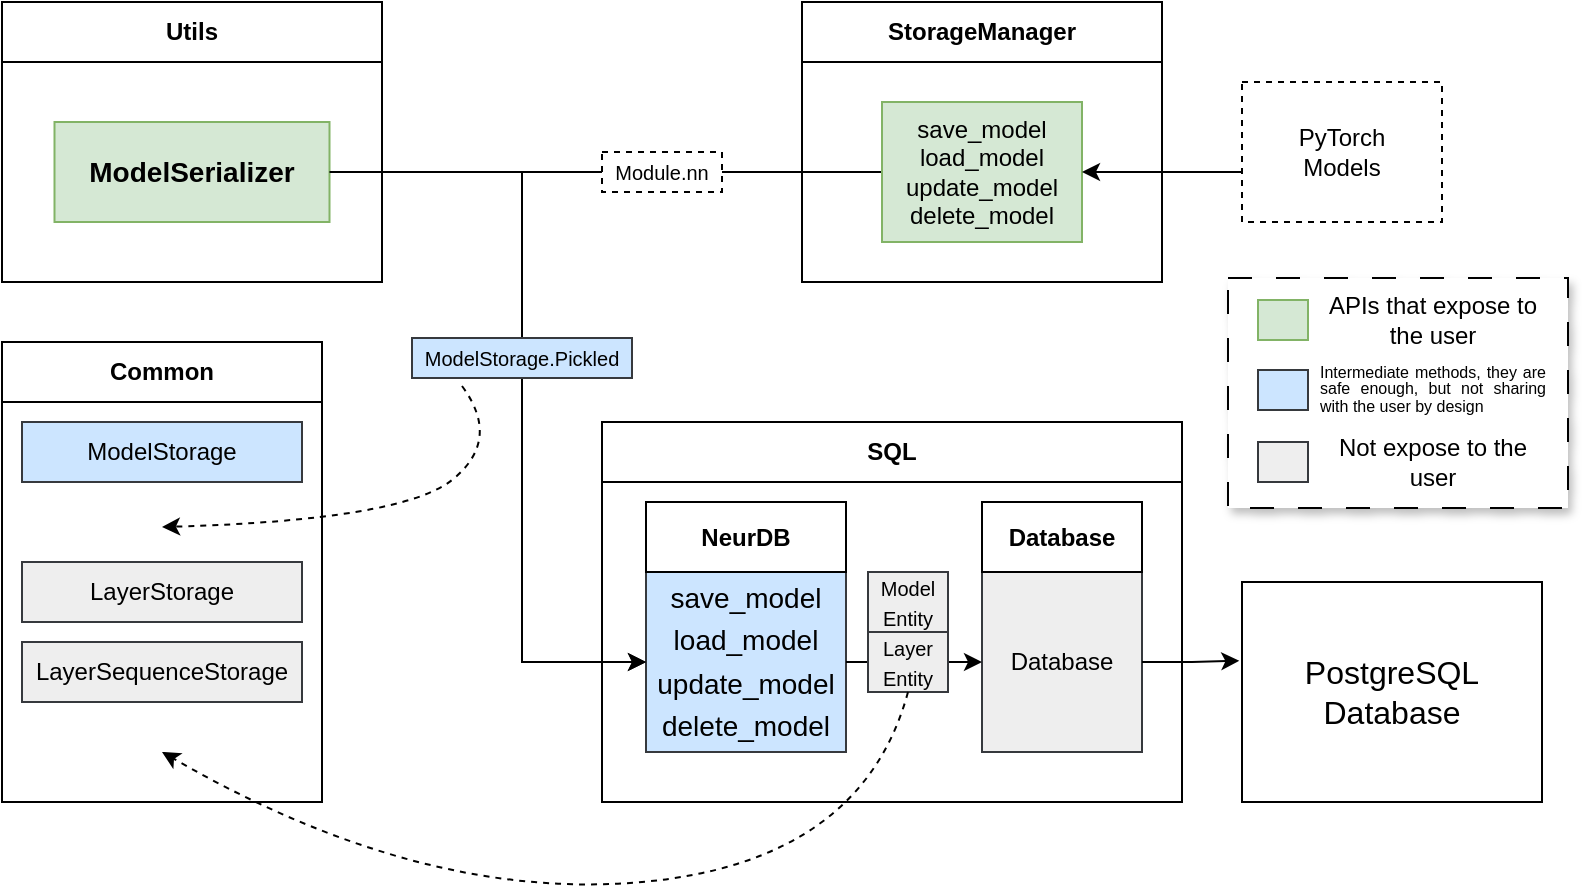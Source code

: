 <mxfile version="24.6.4" type="device">
  <diagram name="Page-1" id="8XE66PTTWrEcFHV8efwZ">
    <mxGraphModel dx="562" dy="1114" grid="1" gridSize="10" guides="1" tooltips="1" connect="1" arrows="1" fold="1" page="1" pageScale="1" pageWidth="850" pageHeight="1100" math="0" shadow="0">
      <root>
        <mxCell id="0" />
        <mxCell id="1" parent="0" />
        <mxCell id="nep_mTBAoV48JmN-1zuL-1" value="&lt;span style=&quot;font-size: 16px;&quot;&gt;&lt;font style=&quot;font-size: 16px;&quot;&gt;PostgreSQL&lt;/font&gt;&lt;/span&gt;&lt;div style=&quot;font-size: 16px;&quot;&gt;&lt;font style=&quot;font-size: 16px;&quot;&gt;Database&lt;/font&gt;&lt;/div&gt;" style="rounded=0;whiteSpace=wrap;html=1;" vertex="1" parent="1">
          <mxGeometry x="650" y="320" width="150" height="110" as="geometry" />
        </mxCell>
        <mxCell id="nep_mTBAoV48JmN-1zuL-14" value="" style="rounded=0;whiteSpace=wrap;html=1;" vertex="1" parent="1">
          <mxGeometry x="430" y="30" width="180" height="140" as="geometry" />
        </mxCell>
        <mxCell id="nep_mTBAoV48JmN-1zuL-15" value="&lt;b&gt;StorageManager&lt;/b&gt;" style="text;html=1;align=center;verticalAlign=middle;whiteSpace=wrap;rounded=0;strokeColor=default;" vertex="1" parent="1">
          <mxGeometry x="430" y="30" width="180" height="30" as="geometry" />
        </mxCell>
        <mxCell id="nep_mTBAoV48JmN-1zuL-16" value="" style="rounded=0;whiteSpace=wrap;html=1;" vertex="1" parent="1">
          <mxGeometry x="30" y="30" width="190" height="140" as="geometry" />
        </mxCell>
        <mxCell id="nep_mTBAoV48JmN-1zuL-17" value="&lt;b&gt;Utils&lt;/b&gt;" style="text;html=1;align=center;verticalAlign=middle;whiteSpace=wrap;rounded=0;strokeColor=default;" vertex="1" parent="1">
          <mxGeometry x="30" y="30" width="190" height="30" as="geometry" />
        </mxCell>
        <mxCell id="nep_mTBAoV48JmN-1zuL-18" value="&lt;p style=&quot;line-height: 170%;&quot;&gt;&lt;span style=&quot;font-size: 14px;&quot;&gt;&lt;b&gt;ModelSerializer&lt;/b&gt;&lt;/span&gt;&lt;br&gt;&lt;/p&gt;" style="rounded=0;whiteSpace=wrap;html=1;fillColor=#d5e8d4;strokeColor=#82b366;" vertex="1" parent="1">
          <mxGeometry x="56.25" y="90" width="137.5" height="50" as="geometry" />
        </mxCell>
        <mxCell id="nep_mTBAoV48JmN-1zuL-26" value="" style="group" vertex="1" connectable="0" parent="1">
          <mxGeometry x="370" y="240" width="250" height="190" as="geometry" />
        </mxCell>
        <mxCell id="nep_mTBAoV48JmN-1zuL-4" value="" style="rounded=0;whiteSpace=wrap;html=1;container=0;" vertex="1" parent="nep_mTBAoV48JmN-1zuL-26">
          <mxGeometry x="-40" width="290" height="190" as="geometry" />
        </mxCell>
        <mxCell id="nep_mTBAoV48JmN-1zuL-5" value="&lt;b&gt;SQL&lt;/b&gt;" style="text;html=1;align=center;verticalAlign=middle;whiteSpace=wrap;rounded=0;strokeColor=default;container=0;" vertex="1" parent="nep_mTBAoV48JmN-1zuL-26">
          <mxGeometry x="-40" width="290" height="30" as="geometry" />
        </mxCell>
        <mxCell id="nep_mTBAoV48JmN-1zuL-9" value="&lt;p style=&quot;line-height: 170%;&quot;&gt;&lt;span style=&quot;font-size: 14px;&quot;&gt;save_model load_model &lt;/span&gt;&lt;span style=&quot;font-size: 14px; background-color: initial;&quot;&gt;update_model delete_model&lt;/span&gt;&lt;/p&gt;" style="rounded=0;whiteSpace=wrap;html=1;fillColor=#cce5ff;strokeColor=#36393d;container=0;" vertex="1" parent="nep_mTBAoV48JmN-1zuL-26">
          <mxGeometry x="-18" y="75" width="100" height="90" as="geometry" />
        </mxCell>
        <mxCell id="nep_mTBAoV48JmN-1zuL-10" value="Database" style="rounded=0;whiteSpace=wrap;html=1;container=0;fillColor=#eeeeee;strokeColor=#36393d;" vertex="1" parent="nep_mTBAoV48JmN-1zuL-26">
          <mxGeometry x="150" y="75" width="80" height="90" as="geometry" />
        </mxCell>
        <mxCell id="nep_mTBAoV48JmN-1zuL-55" value="&lt;b&gt;NeurDB&lt;/b&gt;" style="rounded=0;whiteSpace=wrap;html=1;" vertex="1" parent="nep_mTBAoV48JmN-1zuL-26">
          <mxGeometry x="-18" y="40" width="100" height="35" as="geometry" />
        </mxCell>
        <mxCell id="nep_mTBAoV48JmN-1zuL-56" value="" style="endArrow=classic;html=1;rounded=0;exitX=1;exitY=0.5;exitDx=0;exitDy=0;entryX=0;entryY=0.5;entryDx=0;entryDy=0;" edge="1" parent="nep_mTBAoV48JmN-1zuL-26" source="nep_mTBAoV48JmN-1zuL-9" target="nep_mTBAoV48JmN-1zuL-10">
          <mxGeometry width="50" height="50" relative="1" as="geometry">
            <mxPoint x="50" y="70" as="sourcePoint" />
            <mxPoint x="100" y="20" as="targetPoint" />
          </mxGeometry>
        </mxCell>
        <mxCell id="nep_mTBAoV48JmN-1zuL-69" value="&lt;b&gt;Database&lt;/b&gt;" style="rounded=0;whiteSpace=wrap;html=1;" vertex="1" parent="nep_mTBAoV48JmN-1zuL-26">
          <mxGeometry x="150" y="40" width="80" height="35" as="geometry" />
        </mxCell>
        <mxCell id="nep_mTBAoV48JmN-1zuL-72" value="&lt;span style=&quot;font-size: 10px;&quot;&gt;Layer&lt;/span&gt;&lt;br&gt;&lt;div&gt;&lt;span style=&quot;font-size: 10px;&quot;&gt;Entity&lt;/span&gt;&lt;/div&gt;" style="text;html=1;align=center;verticalAlign=middle;whiteSpace=wrap;rounded=0;strokeColor=#36393d;fillColor=#eeeeee;" vertex="1" parent="nep_mTBAoV48JmN-1zuL-26">
          <mxGeometry x="93" y="105" width="40" height="30" as="geometry" />
        </mxCell>
        <mxCell id="nep_mTBAoV48JmN-1zuL-75" value="&lt;span style=&quot;font-size: 10px;&quot;&gt;Model&lt;/span&gt;&lt;div&gt;&lt;span style=&quot;font-size: 10px;&quot;&gt;Entity&lt;/span&gt;&lt;/div&gt;" style="text;html=1;align=center;verticalAlign=middle;whiteSpace=wrap;rounded=0;strokeColor=#36393d;fillColor=#eeeeee;" vertex="1" parent="nep_mTBAoV48JmN-1zuL-26">
          <mxGeometry x="93" y="75" width="40" height="30" as="geometry" />
        </mxCell>
        <mxCell id="nep_mTBAoV48JmN-1zuL-25" style="edgeStyle=orthogonalEdgeStyle;rounded=0;orthogonalLoop=1;jettySize=auto;html=1;entryX=0;entryY=0.5;entryDx=0;entryDy=0;" edge="1" parent="1" source="nep_mTBAoV48JmN-1zuL-18" target="nep_mTBAoV48JmN-1zuL-9">
          <mxGeometry relative="1" as="geometry">
            <Array as="points">
              <mxPoint x="290" y="115" />
              <mxPoint x="290" y="360" />
            </Array>
          </mxGeometry>
        </mxCell>
        <mxCell id="nep_mTBAoV48JmN-1zuL-32" style="edgeStyle=orthogonalEdgeStyle;rounded=0;orthogonalLoop=1;jettySize=auto;html=1;exitX=0;exitY=0.5;exitDx=0;exitDy=0;entryX=0;entryY=0.5;entryDx=0;entryDy=0;" edge="1" parent="1" source="nep_mTBAoV48JmN-1zuL-29" target="nep_mTBAoV48JmN-1zuL-9">
          <mxGeometry relative="1" as="geometry">
            <Array as="points">
              <mxPoint x="290" y="115" />
              <mxPoint x="290" y="360" />
            </Array>
          </mxGeometry>
        </mxCell>
        <mxCell id="nep_mTBAoV48JmN-1zuL-29" value="save_model&lt;div&gt;load_model&lt;/div&gt;&lt;div&gt;update_model&lt;/div&gt;&lt;div&gt;delete_model&lt;/div&gt;" style="text;html=1;align=center;verticalAlign=middle;whiteSpace=wrap;rounded=0;fillColor=#d5e8d4;strokeColor=#82b366;" vertex="1" parent="1">
          <mxGeometry x="470" y="80" width="100" height="70" as="geometry" />
        </mxCell>
        <mxCell id="nep_mTBAoV48JmN-1zuL-31" style="edgeStyle=orthogonalEdgeStyle;rounded=0;orthogonalLoop=1;jettySize=auto;html=1;entryX=1;entryY=0.5;entryDx=0;entryDy=0;" edge="1" parent="1">
          <mxGeometry relative="1" as="geometry">
            <mxPoint x="650" y="115.034" as="sourcePoint" />
            <mxPoint x="570" y="115" as="targetPoint" />
          </mxGeometry>
        </mxCell>
        <mxCell id="nep_mTBAoV48JmN-1zuL-30" value="PyTorch&lt;div&gt;Models&lt;/div&gt;" style="rounded=0;whiteSpace=wrap;html=1;dashed=1;" vertex="1" parent="1">
          <mxGeometry x="650" y="70" width="100" height="70" as="geometry" />
        </mxCell>
        <mxCell id="nep_mTBAoV48JmN-1zuL-40" value="&lt;font style=&quot;font-size: 10px;&quot;&gt;Module.nn&lt;/font&gt;" style="text;html=1;align=center;verticalAlign=middle;whiteSpace=wrap;rounded=0;strokeColor=default;dashed=1;fillColor=default;" vertex="1" parent="1">
          <mxGeometry x="330" y="105" width="60" height="20" as="geometry" />
        </mxCell>
        <mxCell id="nep_mTBAoV48JmN-1zuL-44" value="&lt;span style=&quot;font-size: 10px;&quot;&gt;ModelStorage.Pickled&lt;/span&gt;" style="text;html=1;align=center;verticalAlign=middle;whiteSpace=wrap;rounded=0;strokeColor=#36393d;fillColor=#cce5ff;" vertex="1" parent="1">
          <mxGeometry x="235" y="198" width="110" height="20" as="geometry" />
        </mxCell>
        <mxCell id="nep_mTBAoV48JmN-1zuL-22" value="" style="rounded=0;whiteSpace=wrap;html=1;" vertex="1" parent="1">
          <mxGeometry x="30" y="200" width="160" height="230" as="geometry" />
        </mxCell>
        <mxCell id="nep_mTBAoV48JmN-1zuL-23" value="&lt;b&gt;Common&lt;/b&gt;" style="text;html=1;align=center;verticalAlign=middle;whiteSpace=wrap;rounded=0;strokeColor=default;" vertex="1" parent="1">
          <mxGeometry x="30" y="200" width="160" height="30" as="geometry" />
        </mxCell>
        <mxCell id="nep_mTBAoV48JmN-1zuL-48" value="ModelStorage" style="text;html=1;align=center;verticalAlign=middle;whiteSpace=wrap;rounded=0;fillColor=#cce5ff;strokeColor=#36393d;" vertex="1" parent="1">
          <mxGeometry x="40" y="240" width="140" height="30" as="geometry" />
        </mxCell>
        <mxCell id="nep_mTBAoV48JmN-1zuL-49" value="LayerStorage" style="text;html=1;align=center;verticalAlign=middle;whiteSpace=wrap;rounded=0;fillColor=#eeeeee;strokeColor=#36393d;" vertex="1" parent="1">
          <mxGeometry x="40" y="310" width="140" height="30" as="geometry" />
        </mxCell>
        <mxCell id="nep_mTBAoV48JmN-1zuL-50" value="LayerSequenceStorage" style="text;html=1;align=center;verticalAlign=middle;whiteSpace=wrap;rounded=0;fillColor=#eeeeee;strokeColor=#36393d;" vertex="1" parent="1">
          <mxGeometry x="40" y="350" width="140" height="30" as="geometry" />
        </mxCell>
        <mxCell id="nep_mTBAoV48JmN-1zuL-52" value="" style="curved=1;endArrow=classic;html=1;rounded=0;entryX=1;entryY=0.5;entryDx=0;entryDy=0;dashed=1;" edge="1" parent="1">
          <mxGeometry width="50" height="50" relative="1" as="geometry">
            <mxPoint x="260" y="222" as="sourcePoint" />
            <mxPoint x="110" y="292.5" as="targetPoint" />
            <Array as="points">
              <mxPoint x="280" y="249" />
              <mxPoint x="230" y="289" />
            </Array>
          </mxGeometry>
        </mxCell>
        <mxCell id="nep_mTBAoV48JmN-1zuL-67" value="" style="group" vertex="1" connectable="0" parent="1">
          <mxGeometry x="643" y="168" width="170" height="115" as="geometry" />
        </mxCell>
        <mxCell id="nep_mTBAoV48JmN-1zuL-58" value="" style="rounded=0;whiteSpace=wrap;html=1;shadow=1;dashed=1;dashPattern=12 12;" vertex="1" parent="nep_mTBAoV48JmN-1zuL-67">
          <mxGeometry width="170" height="115" as="geometry" />
        </mxCell>
        <mxCell id="nep_mTBAoV48JmN-1zuL-66" value="" style="group" vertex="1" connectable="0" parent="nep_mTBAoV48JmN-1zuL-67">
          <mxGeometry x="15" y="6" width="145" height="101" as="geometry" />
        </mxCell>
        <mxCell id="nep_mTBAoV48JmN-1zuL-59" value="" style="rounded=0;whiteSpace=wrap;html=1;fillColor=#d5e8d4;strokeColor=#82b366;" vertex="1" parent="nep_mTBAoV48JmN-1zuL-66">
          <mxGeometry y="5" width="25" height="20" as="geometry" />
        </mxCell>
        <mxCell id="nep_mTBAoV48JmN-1zuL-60" value="APIs that expose to the user" style="text;html=1;align=center;verticalAlign=middle;whiteSpace=wrap;rounded=0;" vertex="1" parent="nep_mTBAoV48JmN-1zuL-66">
          <mxGeometry x="30" width="115" height="30" as="geometry" />
        </mxCell>
        <mxCell id="nep_mTBAoV48JmN-1zuL-61" value="" style="rounded=0;whiteSpace=wrap;html=1;fillColor=#cce5ff;strokeColor=#36393d;" vertex="1" parent="nep_mTBAoV48JmN-1zuL-66">
          <mxGeometry y="40" width="25" height="20" as="geometry" />
        </mxCell>
        <mxCell id="nep_mTBAoV48JmN-1zuL-62" value="&lt;p style=&quot;text-align: justify; line-height: 60%;&quot;&gt;&lt;font style=&quot;font-size: 8px;&quot;&gt;Intermediate methods, they are safe enough, but not sharing with the user by design&lt;/font&gt;&lt;/p&gt;" style="text;html=1;align=center;verticalAlign=middle;whiteSpace=wrap;rounded=0;" vertex="1" parent="nep_mTBAoV48JmN-1zuL-66">
          <mxGeometry x="30" y="31.5" width="115" height="35" as="geometry" />
        </mxCell>
        <mxCell id="nep_mTBAoV48JmN-1zuL-64" value="" style="rounded=0;whiteSpace=wrap;html=1;fillColor=#eeeeee;strokeColor=#36393d;" vertex="1" parent="nep_mTBAoV48JmN-1zuL-66">
          <mxGeometry y="76" width="25" height="20" as="geometry" />
        </mxCell>
        <mxCell id="nep_mTBAoV48JmN-1zuL-65" value="Not expose to the user" style="text;html=1;align=center;verticalAlign=middle;whiteSpace=wrap;rounded=0;" vertex="1" parent="nep_mTBAoV48JmN-1zuL-66">
          <mxGeometry x="30" y="71" width="115" height="30" as="geometry" />
        </mxCell>
        <mxCell id="nep_mTBAoV48JmN-1zuL-68" style="edgeStyle=orthogonalEdgeStyle;rounded=0;orthogonalLoop=1;jettySize=auto;html=1;exitX=1;exitY=0.5;exitDx=0;exitDy=0;entryX=-0.009;entryY=0.358;entryDx=0;entryDy=0;entryPerimeter=0;" edge="1" parent="1" source="nep_mTBAoV48JmN-1zuL-10" target="nep_mTBAoV48JmN-1zuL-1">
          <mxGeometry relative="1" as="geometry" />
        </mxCell>
        <mxCell id="nep_mTBAoV48JmN-1zuL-73" value="" style="curved=1;endArrow=classic;html=1;rounded=0;exitX=0.5;exitY=1;exitDx=0;exitDy=0;entryX=1;entryY=0.5;entryDx=0;entryDy=0;dashed=1;" edge="1" parent="1" source="nep_mTBAoV48JmN-1zuL-72">
          <mxGeometry width="50" height="50" relative="1" as="geometry">
            <mxPoint x="490" y="480" as="sourcePoint" />
            <mxPoint x="110" y="405" as="targetPoint" />
            <Array as="points">
              <mxPoint x="460" y="460" />
              <mxPoint x="240" y="480" />
            </Array>
          </mxGeometry>
        </mxCell>
      </root>
    </mxGraphModel>
  </diagram>
</mxfile>
